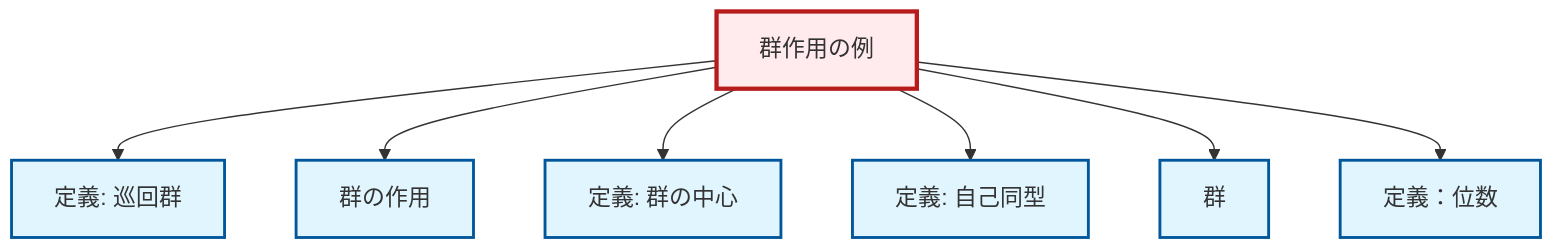 graph TD
    classDef definition fill:#e1f5fe,stroke:#01579b,stroke-width:2px
    classDef theorem fill:#f3e5f5,stroke:#4a148c,stroke-width:2px
    classDef axiom fill:#fff3e0,stroke:#e65100,stroke-width:2px
    classDef example fill:#e8f5e9,stroke:#1b5e20,stroke-width:2px
    classDef current fill:#ffebee,stroke:#b71c1c,stroke-width:3px
    def-automorphism["定義: 自己同型"]:::definition
    def-center-of-group["定義: 群の中心"]:::definition
    def-cyclic-group["定義: 巡回群"]:::definition
    def-order["定義：位数"]:::definition
    def-group-action["群の作用"]:::definition
    ex-group-action-examples["群作用の例"]:::example
    def-group["群"]:::definition
    ex-group-action-examples --> def-cyclic-group
    ex-group-action-examples --> def-group-action
    ex-group-action-examples --> def-center-of-group
    ex-group-action-examples --> def-automorphism
    ex-group-action-examples --> def-group
    ex-group-action-examples --> def-order
    class ex-group-action-examples current